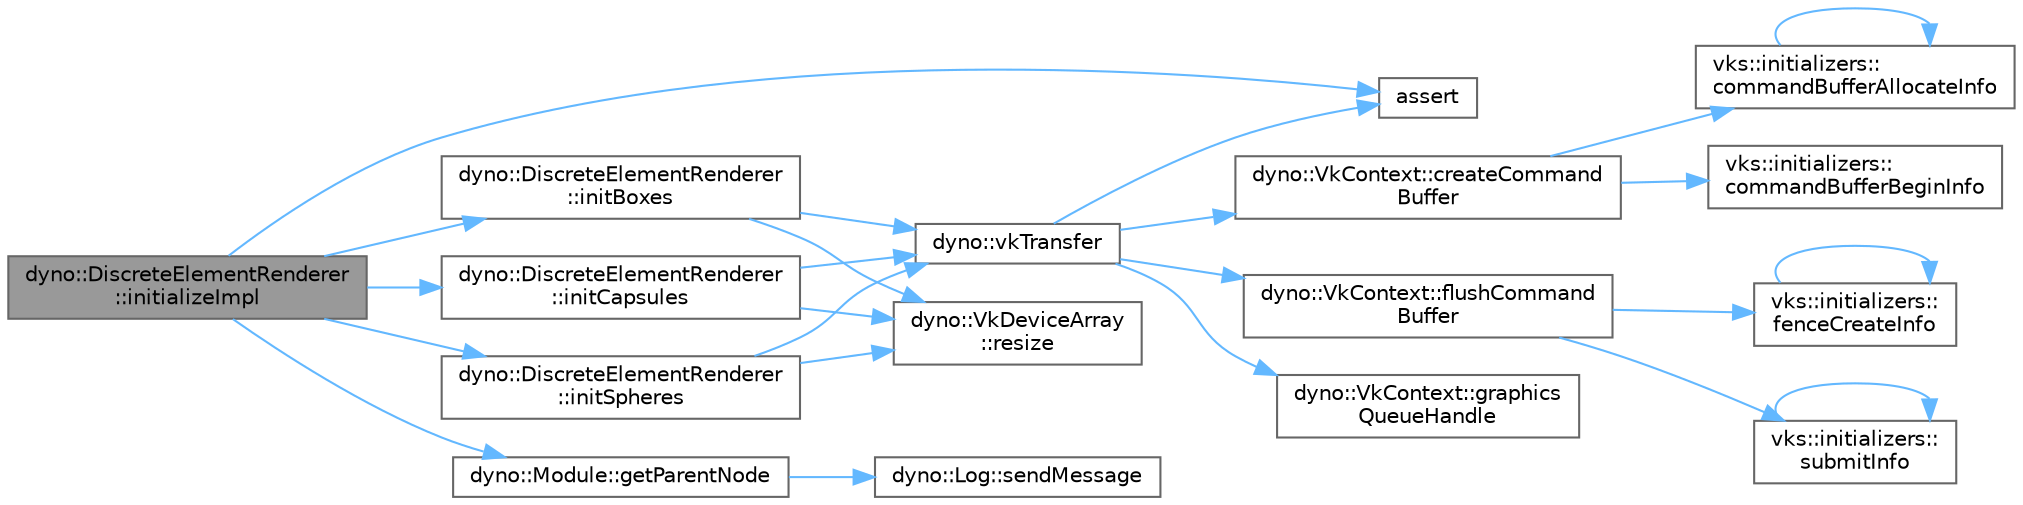 digraph "dyno::DiscreteElementRenderer::initializeImpl"
{
 // LATEX_PDF_SIZE
  bgcolor="transparent";
  edge [fontname=Helvetica,fontsize=10,labelfontname=Helvetica,labelfontsize=10];
  node [fontname=Helvetica,fontsize=10,shape=box,height=0.2,width=0.4];
  rankdir="LR";
  Node1 [id="Node000001",label="dyno::DiscreteElementRenderer\l::initializeImpl",height=0.2,width=0.4,color="gray40", fillcolor="grey60", style="filled", fontcolor="black",tooltip=" "];
  Node1 -> Node2 [id="edge1_Node000001_Node000002",color="steelblue1",style="solid",tooltip=" "];
  Node2 [id="Node000002",label="assert",height=0.2,width=0.4,color="grey40", fillcolor="white", style="filled",URL="$_vulkan_swap_chain_8cpp.html#a21b5a77bb7dd2ff2a93f6c086da96d46",tooltip=" "];
  Node1 -> Node3 [id="edge2_Node000001_Node000003",color="steelblue1",style="solid",tooltip=" "];
  Node3 [id="Node000003",label="dyno::Module::getParentNode",height=0.2,width=0.4,color="grey40", fillcolor="white", style="filled",URL="$classdyno_1_1_module.html#a3e3dbcc0b37a89a0be80542fbcd85d2f",tooltip=" "];
  Node3 -> Node4 [id="edge3_Node000003_Node000004",color="steelblue1",style="solid",tooltip=" "];
  Node4 [id="Node000004",label="dyno::Log::sendMessage",height=0.2,width=0.4,color="grey40", fillcolor="white", style="filled",URL="$classdyno_1_1_log.html#ade134ff996b87eb30b5cab64bc73ad28",tooltip="Add a new message to log."];
  Node1 -> Node5 [id="edge4_Node000001_Node000005",color="steelblue1",style="solid",tooltip=" "];
  Node5 [id="Node000005",label="dyno::DiscreteElementRenderer\l::initBoxes",height=0.2,width=0.4,color="grey40", fillcolor="white", style="filled",URL="$classdyno_1_1_discrete_element_renderer.html#a237d475786bf5c195ae5629681cee7c5",tooltip=" "];
  Node5 -> Node6 [id="edge5_Node000005_Node000006",color="steelblue1",style="solid",tooltip=" "];
  Node6 [id="Node000006",label="dyno::VkDeviceArray\l::resize",height=0.2,width=0.4,color="grey40", fillcolor="white", style="filled",URL="$classdyno_1_1_vk_device_array.html#a5311eff5d0addba9193604ff592805f2",tooltip=" "];
  Node5 -> Node7 [id="edge6_Node000005_Node000007",color="steelblue1",style="solid",tooltip=" "];
  Node7 [id="Node000007",label="dyno::vkTransfer",height=0.2,width=0.4,color="grey40", fillcolor="white", style="filled",URL="$namespacedyno.html#adc5f45c2a361d9e356051f6aa6b13a5f",tooltip=" "];
  Node7 -> Node2 [id="edge7_Node000007_Node000002",color="steelblue1",style="solid",tooltip=" "];
  Node7 -> Node8 [id="edge8_Node000007_Node000008",color="steelblue1",style="solid",tooltip=" "];
  Node8 [id="Node000008",label="dyno::VkContext::createCommand\lBuffer",height=0.2,width=0.4,color="grey40", fillcolor="white", style="filled",URL="$classdyno_1_1_vk_context.html#a4614d8aa521f10227d44141087f0303e",tooltip=" "];
  Node8 -> Node9 [id="edge9_Node000008_Node000009",color="steelblue1",style="solid",tooltip=" "];
  Node9 [id="Node000009",label="vks::initializers::\lcommandBufferAllocateInfo",height=0.2,width=0.4,color="grey40", fillcolor="white", style="filled",URL="$namespacevks_1_1initializers.html#a56e8b0b74504c6870b752df0ec9052be",tooltip=" "];
  Node9 -> Node9 [id="edge10_Node000009_Node000009",color="steelblue1",style="solid",tooltip=" "];
  Node8 -> Node10 [id="edge11_Node000008_Node000010",color="steelblue1",style="solid",tooltip=" "];
  Node10 [id="Node000010",label="vks::initializers::\lcommandBufferBeginInfo",height=0.2,width=0.4,color="grey40", fillcolor="white", style="filled",URL="$namespacevks_1_1initializers.html#ab43b98c7cf767b67fd3501fedb4a8348",tooltip=" "];
  Node7 -> Node11 [id="edge12_Node000007_Node000011",color="steelblue1",style="solid",tooltip=" "];
  Node11 [id="Node000011",label="dyno::VkContext::flushCommand\lBuffer",height=0.2,width=0.4,color="grey40", fillcolor="white", style="filled",URL="$classdyno_1_1_vk_context.html#a39316064ab15d3d465bd13a5637f43e0",tooltip=" "];
  Node11 -> Node12 [id="edge13_Node000011_Node000012",color="steelblue1",style="solid",tooltip=" "];
  Node12 [id="Node000012",label="vks::initializers::\lfenceCreateInfo",height=0.2,width=0.4,color="grey40", fillcolor="white", style="filled",URL="$namespacevks_1_1initializers.html#a8f324a3a5be6b9e9b8111f72dacf2a45",tooltip=" "];
  Node12 -> Node12 [id="edge14_Node000012_Node000012",color="steelblue1",style="solid",tooltip=" "];
  Node11 -> Node13 [id="edge15_Node000011_Node000013",color="steelblue1",style="solid",tooltip=" "];
  Node13 [id="Node000013",label="vks::initializers::\lsubmitInfo",height=0.2,width=0.4,color="grey40", fillcolor="white", style="filled",URL="$namespacevks_1_1initializers.html#ae769e7c8d84108ff45a861482b0322ab",tooltip=" "];
  Node13 -> Node13 [id="edge16_Node000013_Node000013",color="steelblue1",style="solid",tooltip=" "];
  Node7 -> Node14 [id="edge17_Node000007_Node000014",color="steelblue1",style="solid",tooltip=" "];
  Node14 [id="Node000014",label="dyno::VkContext::graphics\lQueueHandle",height=0.2,width=0.4,color="grey40", fillcolor="white", style="filled",URL="$classdyno_1_1_vk_context.html#ad6404255ba055cbe9873651fffb4266e",tooltip=" "];
  Node1 -> Node15 [id="edge18_Node000001_Node000015",color="steelblue1",style="solid",tooltip=" "];
  Node15 [id="Node000015",label="dyno::DiscreteElementRenderer\l::initCapsules",height=0.2,width=0.4,color="grey40", fillcolor="white", style="filled",URL="$classdyno_1_1_discrete_element_renderer.html#abecf6640e344015568c027e20dd9d8d9",tooltip=" "];
  Node15 -> Node6 [id="edge19_Node000015_Node000006",color="steelblue1",style="solid",tooltip=" "];
  Node15 -> Node7 [id="edge20_Node000015_Node000007",color="steelblue1",style="solid",tooltip=" "];
  Node1 -> Node16 [id="edge21_Node000001_Node000016",color="steelblue1",style="solid",tooltip=" "];
  Node16 [id="Node000016",label="dyno::DiscreteElementRenderer\l::initSpheres",height=0.2,width=0.4,color="grey40", fillcolor="white", style="filled",URL="$classdyno_1_1_discrete_element_renderer.html#a87527d5bea5642a3c7f62af4a3bb068a",tooltip=" "];
  Node16 -> Node6 [id="edge22_Node000016_Node000006",color="steelblue1",style="solid",tooltip=" "];
  Node16 -> Node7 [id="edge23_Node000016_Node000007",color="steelblue1",style="solid",tooltip=" "];
}

